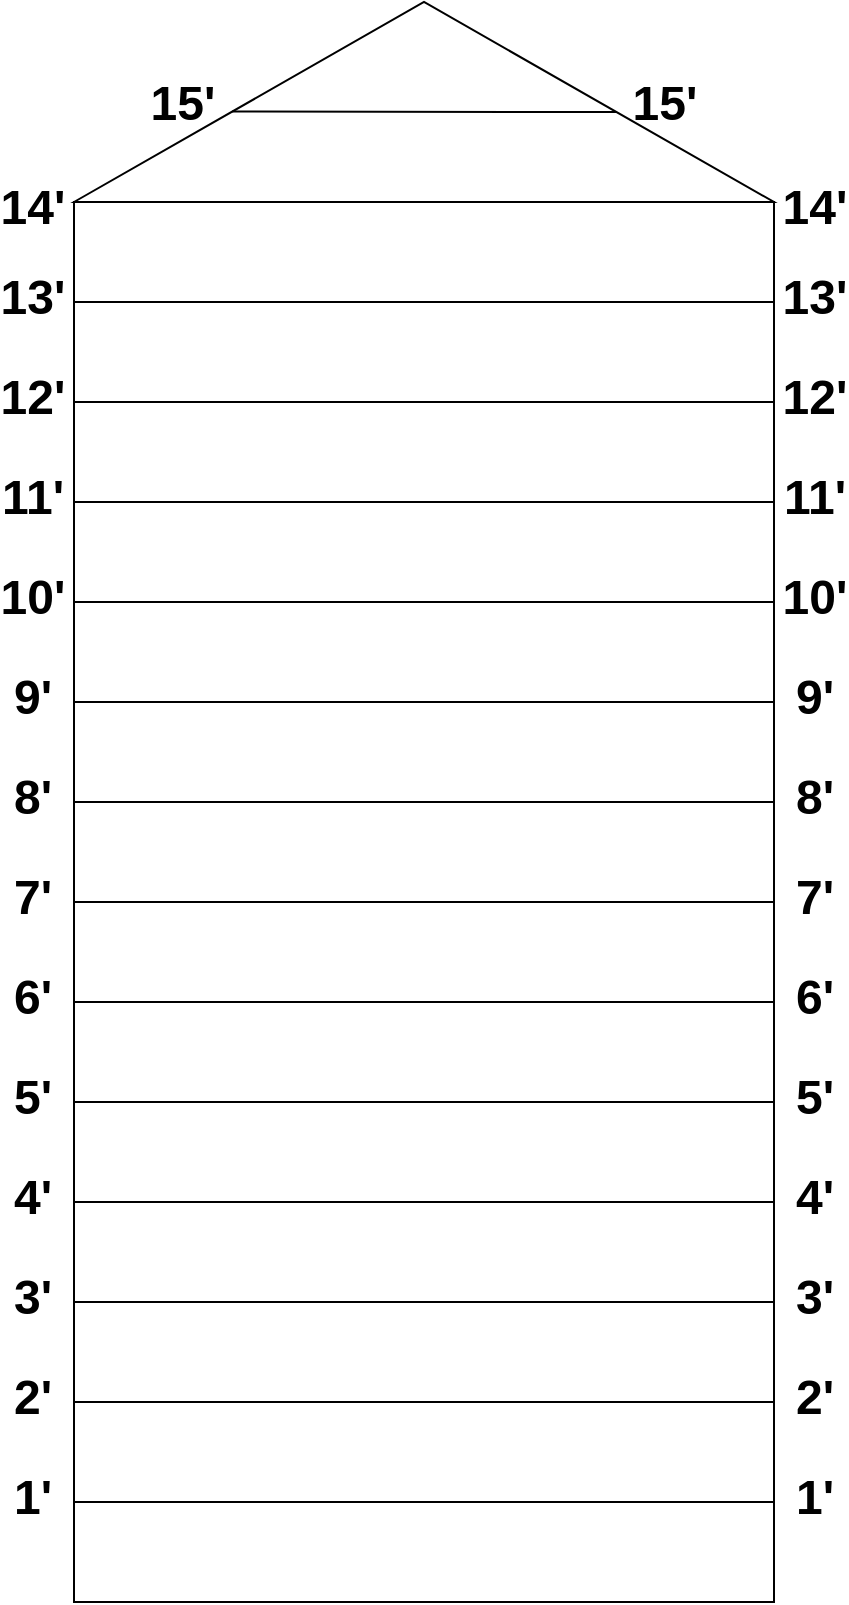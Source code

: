 <mxfile version="24.7.17">
  <diagram name="Page-1" id="X5lvkgiN3U133mV6QOkO">
    <mxGraphModel dx="1756" dy="964" grid="1" gridSize="10" guides="1" tooltips="1" connect="1" arrows="1" fold="1" page="1" pageScale="1" pageWidth="850" pageHeight="1100" math="0" shadow="0">
      <root>
        <mxCell id="0" />
        <mxCell id="1" parent="0" />
        <mxCell id="nhZHOeeMNoCa2xDWZXQW-16" value="" style="group" vertex="1" connectable="0" parent="1">
          <mxGeometry x="250" y="150" width="350" height="800" as="geometry" />
        </mxCell>
        <mxCell id="nhZHOeeMNoCa2xDWZXQW-1" value="" style="rounded=0;whiteSpace=wrap;html=1;" vertex="1" parent="nhZHOeeMNoCa2xDWZXQW-16">
          <mxGeometry y="100" width="350" height="700" as="geometry" />
        </mxCell>
        <mxCell id="nhZHOeeMNoCa2xDWZXQW-6" value="" style="triangle;whiteSpace=wrap;html=1;rotation=-90;" vertex="1" parent="nhZHOeeMNoCa2xDWZXQW-16">
          <mxGeometry x="125" y="-125" width="100" height="350" as="geometry" />
        </mxCell>
        <mxCell id="nhZHOeeMNoCa2xDWZXQW-7" value="" style="endArrow=none;html=1;rounded=0;exitX=0;exitY=0.1;exitDx=0;exitDy=0;exitPerimeter=0;entryX=1;entryY=0.102;entryDx=0;entryDy=0;entryPerimeter=0;" edge="1" parent="nhZHOeeMNoCa2xDWZXQW-16">
          <mxGeometry width="50" height="50" relative="1" as="geometry">
            <mxPoint y="150" as="sourcePoint" />
            <mxPoint x="350" y="150" as="targetPoint" />
          </mxGeometry>
        </mxCell>
        <mxCell id="nhZHOeeMNoCa2xDWZXQW-8" value="" style="endArrow=none;html=1;rounded=0;entryX=1;entryY=0.202;entryDx=0;entryDy=0;entryPerimeter=0;" edge="1" parent="nhZHOeeMNoCa2xDWZXQW-16">
          <mxGeometry width="50" height="50" relative="1" as="geometry">
            <mxPoint y="200" as="sourcePoint" />
            <mxPoint x="350" y="200" as="targetPoint" />
          </mxGeometry>
        </mxCell>
        <mxCell id="nhZHOeeMNoCa2xDWZXQW-9" value="" style="endArrow=none;html=1;rounded=0;exitX=0;exitY=0.295;exitDx=0;exitDy=0;exitPerimeter=0;entryX=1;entryY=0.296;entryDx=0;entryDy=0;entryPerimeter=0;" edge="1" parent="nhZHOeeMNoCa2xDWZXQW-16">
          <mxGeometry width="50" height="50" relative="1" as="geometry">
            <mxPoint y="250" as="sourcePoint" />
            <mxPoint x="350" y="250" as="targetPoint" />
          </mxGeometry>
        </mxCell>
        <mxCell id="nhZHOeeMNoCa2xDWZXQW-10" value="" style="endArrow=none;html=1;rounded=0;entryX=1;entryY=0.396;entryDx=0;entryDy=0;entryPerimeter=0;" edge="1" parent="nhZHOeeMNoCa2xDWZXQW-16">
          <mxGeometry width="50" height="50" relative="1" as="geometry">
            <mxPoint y="300" as="sourcePoint" />
            <mxPoint x="350" y="300" as="targetPoint" />
          </mxGeometry>
        </mxCell>
        <mxCell id="nhZHOeeMNoCa2xDWZXQW-11" value="" style="endArrow=none;html=1;rounded=0;exitX=0;exitY=0.5;exitDx=0;exitDy=0;entryX=1;entryY=0.5;entryDx=0;entryDy=0;" edge="1" parent="nhZHOeeMNoCa2xDWZXQW-16">
          <mxGeometry width="50" height="50" relative="1" as="geometry">
            <mxPoint y="350" as="sourcePoint" />
            <mxPoint x="350" y="350" as="targetPoint" />
          </mxGeometry>
        </mxCell>
        <mxCell id="nhZHOeeMNoCa2xDWZXQW-13" value="" style="endArrow=none;html=1;rounded=0;entryX=1;entryY=0.696;entryDx=0;entryDy=0;entryPerimeter=0;" edge="1" parent="nhZHOeeMNoCa2xDWZXQW-16">
          <mxGeometry width="50" height="50" relative="1" as="geometry">
            <mxPoint y="450" as="sourcePoint" />
            <mxPoint x="350" y="450" as="targetPoint" />
          </mxGeometry>
        </mxCell>
        <mxCell id="nhZHOeeMNoCa2xDWZXQW-14" value="" style="endArrow=none;html=1;rounded=0;entryX=1;entryY=0.796;entryDx=0;entryDy=0;entryPerimeter=0;exitX=0;exitY=0.797;exitDx=0;exitDy=0;exitPerimeter=0;" edge="1" parent="nhZHOeeMNoCa2xDWZXQW-16">
          <mxGeometry width="50" height="50" relative="1" as="geometry">
            <mxPoint y="500" as="sourcePoint" />
            <mxPoint x="350" y="500" as="targetPoint" />
          </mxGeometry>
        </mxCell>
        <mxCell id="nhZHOeeMNoCa2xDWZXQW-15" value="" style="endArrow=none;html=1;rounded=0;exitX=0;exitY=0.895;exitDx=0;exitDy=0;exitPerimeter=0;" edge="1" parent="nhZHOeeMNoCa2xDWZXQW-16">
          <mxGeometry width="50" height="50" relative="1" as="geometry">
            <mxPoint y="550" as="sourcePoint" />
            <mxPoint x="350" y="550" as="targetPoint" />
          </mxGeometry>
        </mxCell>
        <mxCell id="nhZHOeeMNoCa2xDWZXQW-29" value="" style="endArrow=none;html=1;rounded=0;exitX=0;exitY=0.5;exitDx=0;exitDy=0;entryX=1;entryY=0.5;entryDx=0;entryDy=0;" edge="1" parent="nhZHOeeMNoCa2xDWZXQW-16">
          <mxGeometry width="50" height="50" relative="1" as="geometry">
            <mxPoint y="400" as="sourcePoint" />
            <mxPoint x="350" y="400" as="targetPoint" />
          </mxGeometry>
        </mxCell>
        <mxCell id="nhZHOeeMNoCa2xDWZXQW-30" value="" style="endArrow=none;html=1;rounded=0;exitX=0;exitY=0.895;exitDx=0;exitDy=0;exitPerimeter=0;" edge="1" parent="nhZHOeeMNoCa2xDWZXQW-16">
          <mxGeometry width="50" height="50" relative="1" as="geometry">
            <mxPoint y="600" as="sourcePoint" />
            <mxPoint x="350" y="600" as="targetPoint" />
          </mxGeometry>
        </mxCell>
        <mxCell id="nhZHOeeMNoCa2xDWZXQW-31" value="" style="endArrow=none;html=1;rounded=0;exitX=0;exitY=0.895;exitDx=0;exitDy=0;exitPerimeter=0;" edge="1" parent="nhZHOeeMNoCa2xDWZXQW-16">
          <mxGeometry width="50" height="50" relative="1" as="geometry">
            <mxPoint y="650" as="sourcePoint" />
            <mxPoint x="350" y="650" as="targetPoint" />
          </mxGeometry>
        </mxCell>
        <mxCell id="nhZHOeeMNoCa2xDWZXQW-32" value="" style="endArrow=none;html=1;rounded=0;exitX=0;exitY=0.895;exitDx=0;exitDy=0;exitPerimeter=0;" edge="1" parent="nhZHOeeMNoCa2xDWZXQW-16">
          <mxGeometry width="50" height="50" relative="1" as="geometry">
            <mxPoint y="700" as="sourcePoint" />
            <mxPoint x="350" y="700" as="targetPoint" />
          </mxGeometry>
        </mxCell>
        <mxCell id="nhZHOeeMNoCa2xDWZXQW-33" value="" style="endArrow=none;html=1;rounded=0;exitX=0;exitY=0.895;exitDx=0;exitDy=0;exitPerimeter=0;" edge="1" parent="nhZHOeeMNoCa2xDWZXQW-16">
          <mxGeometry width="50" height="50" relative="1" as="geometry">
            <mxPoint y="750" as="sourcePoint" />
            <mxPoint x="350" y="750" as="targetPoint" />
          </mxGeometry>
        </mxCell>
        <mxCell id="nhZHOeeMNoCa2xDWZXQW-50" value="" style="endArrow=none;html=1;rounded=0;exitX=0.452;exitY=0.226;exitDx=0;exitDy=0;exitPerimeter=0;entryX=0.45;entryY=0.775;entryDx=0;entryDy=0;entryPerimeter=0;" edge="1" parent="nhZHOeeMNoCa2xDWZXQW-16" source="nhZHOeeMNoCa2xDWZXQW-6" target="nhZHOeeMNoCa2xDWZXQW-6">
          <mxGeometry width="50" height="50" relative="1" as="geometry">
            <mxPoint x="80" y="55" as="sourcePoint" />
            <mxPoint x="270" y="55" as="targetPoint" />
          </mxGeometry>
        </mxCell>
        <mxCell id="nhZHOeeMNoCa2xDWZXQW-51" value="&lt;font style=&quot;font-size: 24px;&quot;&gt;15&#39;&lt;/font&gt;" style="text;strokeColor=none;align=center;fillColor=none;html=1;verticalAlign=middle;whiteSpace=wrap;rounded=0;fontStyle=1" vertex="1" parent="nhZHOeeMNoCa2xDWZXQW-16">
          <mxGeometry x="47" y="43" width="15" height="15" as="geometry" />
        </mxCell>
        <mxCell id="nhZHOeeMNoCa2xDWZXQW-52" value="&lt;font style=&quot;font-size: 24px;&quot;&gt;15&#39;&lt;/font&gt;" style="text;strokeColor=none;align=center;fillColor=none;html=1;verticalAlign=middle;whiteSpace=wrap;rounded=0;fontStyle=1" vertex="1" parent="nhZHOeeMNoCa2xDWZXQW-16">
          <mxGeometry x="288" y="43" width="15" height="15" as="geometry" />
        </mxCell>
        <mxCell id="nhZHOeeMNoCa2xDWZXQW-53" value="" style="group" connectable="0" vertex="1" parent="1">
          <mxGeometry x="230" y="150" width="390" height="800" as="geometry" />
        </mxCell>
        <mxCell id="nhZHOeeMNoCa2xDWZXQW-17" value="&lt;font style=&quot;font-size: 24px;&quot;&gt;1&#39;&lt;/font&gt;" style="text;strokeColor=none;align=center;fillColor=none;html=1;verticalAlign=middle;whiteSpace=wrap;rounded=0;fontStyle=1" vertex="1" parent="1">
          <mxGeometry x="222" y="890" width="15" height="15" as="geometry" />
        </mxCell>
        <mxCell id="nhZHOeeMNoCa2xDWZXQW-18" value="&lt;font style=&quot;font-size: 24px;&quot;&gt;1&#39;&lt;/font&gt;" style="text;strokeColor=none;align=center;fillColor=none;html=1;verticalAlign=middle;whiteSpace=wrap;rounded=0;fontStyle=1" vertex="1" parent="1">
          <mxGeometry x="613" y="890" width="15" height="15" as="geometry" />
        </mxCell>
        <mxCell id="nhZHOeeMNoCa2xDWZXQW-19" value="&lt;font style=&quot;font-size: 24px;&quot;&gt;2&#39;&lt;/font&gt;" style="text;strokeColor=none;align=center;fillColor=none;html=1;verticalAlign=middle;whiteSpace=wrap;rounded=0;fontStyle=1" vertex="1" parent="1">
          <mxGeometry x="222" y="840" width="15" height="15" as="geometry" />
        </mxCell>
        <mxCell id="nhZHOeeMNoCa2xDWZXQW-20" value="&lt;font style=&quot;font-size: 24px;&quot;&gt;2&#39;&lt;/font&gt;" style="text;strokeColor=none;align=center;fillColor=none;html=1;verticalAlign=middle;whiteSpace=wrap;rounded=0;fontStyle=1" vertex="1" parent="1">
          <mxGeometry x="613" y="840" width="15" height="15" as="geometry" />
        </mxCell>
        <mxCell id="nhZHOeeMNoCa2xDWZXQW-21" value="&lt;font style=&quot;font-size: 24px;&quot;&gt;3&#39;&lt;/font&gt;" style="text;strokeColor=none;align=center;fillColor=none;html=1;verticalAlign=middle;whiteSpace=wrap;rounded=0;fontStyle=1" vertex="1" parent="1">
          <mxGeometry x="222" y="790" width="15" height="15" as="geometry" />
        </mxCell>
        <mxCell id="nhZHOeeMNoCa2xDWZXQW-22" value="&lt;font style=&quot;font-size: 24px;&quot;&gt;3&#39;&lt;/font&gt;" style="text;strokeColor=none;align=center;fillColor=none;html=1;verticalAlign=middle;whiteSpace=wrap;rounded=0;fontStyle=1" vertex="1" parent="1">
          <mxGeometry x="613" y="790" width="15" height="15" as="geometry" />
        </mxCell>
        <mxCell id="nhZHOeeMNoCa2xDWZXQW-23" value="&lt;font style=&quot;font-size: 24px;&quot;&gt;4&#39;&lt;/font&gt;" style="text;strokeColor=none;align=center;fillColor=none;html=1;verticalAlign=middle;whiteSpace=wrap;rounded=0;fontStyle=1" vertex="1" parent="1">
          <mxGeometry x="222" y="740" width="15" height="15" as="geometry" />
        </mxCell>
        <mxCell id="nhZHOeeMNoCa2xDWZXQW-24" value="&lt;font style=&quot;font-size: 24px;&quot;&gt;4&#39;&lt;/font&gt;" style="text;strokeColor=none;align=center;fillColor=none;html=1;verticalAlign=middle;whiteSpace=wrap;rounded=0;fontStyle=1" vertex="1" parent="1">
          <mxGeometry x="613" y="740" width="15" height="15" as="geometry" />
        </mxCell>
        <mxCell id="nhZHOeeMNoCa2xDWZXQW-25" value="&lt;font style=&quot;font-size: 24px;&quot;&gt;5&#39;&lt;/font&gt;" style="text;strokeColor=none;align=center;fillColor=none;html=1;verticalAlign=middle;whiteSpace=wrap;rounded=0;fontStyle=1" vertex="1" parent="1">
          <mxGeometry x="222" y="690" width="15" height="15" as="geometry" />
        </mxCell>
        <mxCell id="nhZHOeeMNoCa2xDWZXQW-26" value="&lt;font style=&quot;font-size: 24px;&quot;&gt;5&#39;&lt;/font&gt;" style="text;strokeColor=none;align=center;fillColor=none;html=1;verticalAlign=middle;whiteSpace=wrap;rounded=0;fontStyle=1" vertex="1" parent="1">
          <mxGeometry x="613" y="690" width="15" height="15" as="geometry" />
        </mxCell>
        <mxCell id="nhZHOeeMNoCa2xDWZXQW-27" value="&lt;font style=&quot;font-size: 24px;&quot;&gt;6&#39;&lt;/font&gt;" style="text;strokeColor=none;align=center;fillColor=none;html=1;verticalAlign=middle;whiteSpace=wrap;rounded=0;fontStyle=1" vertex="1" parent="1">
          <mxGeometry x="222" y="640" width="15" height="15" as="geometry" />
        </mxCell>
        <mxCell id="nhZHOeeMNoCa2xDWZXQW-28" value="&lt;font style=&quot;font-size: 24px;&quot;&gt;6&#39;&lt;/font&gt;" style="text;strokeColor=none;align=center;fillColor=none;html=1;verticalAlign=middle;whiteSpace=wrap;rounded=0;fontStyle=1" vertex="1" parent="1">
          <mxGeometry x="613" y="640" width="15" height="15" as="geometry" />
        </mxCell>
        <mxCell id="nhZHOeeMNoCa2xDWZXQW-34" value="&lt;font style=&quot;font-size: 24px;&quot;&gt;7&#39;&lt;/font&gt;" style="text;strokeColor=none;align=center;fillColor=none;html=1;verticalAlign=middle;whiteSpace=wrap;rounded=0;fontStyle=1" vertex="1" parent="1">
          <mxGeometry x="222" y="590" width="15" height="15" as="geometry" />
        </mxCell>
        <mxCell id="nhZHOeeMNoCa2xDWZXQW-35" value="&lt;font style=&quot;font-size: 24px;&quot;&gt;7&#39;&lt;/font&gt;" style="text;strokeColor=none;align=center;fillColor=none;html=1;verticalAlign=middle;whiteSpace=wrap;rounded=0;fontStyle=1" vertex="1" parent="1">
          <mxGeometry x="613" y="590" width="15" height="15" as="geometry" />
        </mxCell>
        <mxCell id="nhZHOeeMNoCa2xDWZXQW-36" value="&lt;font style=&quot;font-size: 24px;&quot;&gt;8&#39;&lt;/font&gt;" style="text;strokeColor=none;align=center;fillColor=none;html=1;verticalAlign=middle;whiteSpace=wrap;rounded=0;fontStyle=1" vertex="1" parent="1">
          <mxGeometry x="222" y="540" width="15" height="15" as="geometry" />
        </mxCell>
        <mxCell id="nhZHOeeMNoCa2xDWZXQW-37" value="&lt;font style=&quot;font-size: 24px;&quot;&gt;8&#39;&lt;/font&gt;" style="text;strokeColor=none;align=center;fillColor=none;html=1;verticalAlign=middle;whiteSpace=wrap;rounded=0;fontStyle=1" vertex="1" parent="1">
          <mxGeometry x="613" y="540" width="15" height="15" as="geometry" />
        </mxCell>
        <mxCell id="nhZHOeeMNoCa2xDWZXQW-38" value="&lt;font style=&quot;font-size: 24px;&quot;&gt;9&#39;&lt;/font&gt;" style="text;strokeColor=none;align=center;fillColor=none;html=1;verticalAlign=middle;whiteSpace=wrap;rounded=0;fontStyle=1" vertex="1" parent="1">
          <mxGeometry x="222" y="490" width="15" height="15" as="geometry" />
        </mxCell>
        <mxCell id="nhZHOeeMNoCa2xDWZXQW-39" value="&lt;font style=&quot;font-size: 24px;&quot;&gt;9&#39;&lt;/font&gt;" style="text;strokeColor=none;align=center;fillColor=none;html=1;verticalAlign=middle;whiteSpace=wrap;rounded=0;fontStyle=1" vertex="1" parent="1">
          <mxGeometry x="613" y="490" width="15" height="15" as="geometry" />
        </mxCell>
        <mxCell id="nhZHOeeMNoCa2xDWZXQW-40" value="&lt;font style=&quot;font-size: 24px;&quot;&gt;10&#39;&lt;/font&gt;" style="text;strokeColor=none;align=center;fillColor=none;html=1;verticalAlign=middle;whiteSpace=wrap;rounded=0;fontStyle=1" vertex="1" parent="1">
          <mxGeometry x="222" y="440" width="15" height="15" as="geometry" />
        </mxCell>
        <mxCell id="nhZHOeeMNoCa2xDWZXQW-41" value="&lt;font style=&quot;font-size: 24px;&quot;&gt;10&#39;&lt;/font&gt;" style="text;strokeColor=none;align=center;fillColor=none;html=1;verticalAlign=middle;whiteSpace=wrap;rounded=0;fontStyle=1" vertex="1" parent="1">
          <mxGeometry x="613" y="440" width="15" height="15" as="geometry" />
        </mxCell>
        <mxCell id="nhZHOeeMNoCa2xDWZXQW-42" value="&lt;font style=&quot;font-size: 24px;&quot;&gt;11&#39;&lt;/font&gt;" style="text;strokeColor=none;align=center;fillColor=none;html=1;verticalAlign=middle;whiteSpace=wrap;rounded=0;fontStyle=1" vertex="1" parent="1">
          <mxGeometry x="222" y="390" width="15" height="15" as="geometry" />
        </mxCell>
        <mxCell id="nhZHOeeMNoCa2xDWZXQW-43" value="&lt;font style=&quot;font-size: 24px;&quot;&gt;11&#39;&lt;/font&gt;" style="text;strokeColor=none;align=center;fillColor=none;html=1;verticalAlign=middle;whiteSpace=wrap;rounded=0;fontStyle=1" vertex="1" parent="1">
          <mxGeometry x="613" y="390" width="15" height="15" as="geometry" />
        </mxCell>
        <mxCell id="nhZHOeeMNoCa2xDWZXQW-44" value="&lt;font style=&quot;font-size: 24px;&quot;&gt;12&#39;&lt;/font&gt;" style="text;strokeColor=none;align=center;fillColor=none;html=1;verticalAlign=middle;whiteSpace=wrap;rounded=0;fontStyle=1" vertex="1" parent="1">
          <mxGeometry x="222" y="340" width="15" height="15" as="geometry" />
        </mxCell>
        <mxCell id="nhZHOeeMNoCa2xDWZXQW-45" value="&lt;font style=&quot;font-size: 24px;&quot;&gt;12&#39;&lt;/font&gt;" style="text;strokeColor=none;align=center;fillColor=none;html=1;verticalAlign=middle;whiteSpace=wrap;rounded=0;fontStyle=1" vertex="1" parent="1">
          <mxGeometry x="613" y="340" width="15" height="15" as="geometry" />
        </mxCell>
        <mxCell id="nhZHOeeMNoCa2xDWZXQW-46" value="&lt;font style=&quot;font-size: 24px;&quot;&gt;13&#39;&lt;/font&gt;" style="text;strokeColor=none;align=center;fillColor=none;html=1;verticalAlign=middle;whiteSpace=wrap;rounded=0;fontStyle=1" vertex="1" parent="1">
          <mxGeometry x="222" y="290" width="15" height="15" as="geometry" />
        </mxCell>
        <mxCell id="nhZHOeeMNoCa2xDWZXQW-47" value="&lt;font style=&quot;font-size: 24px;&quot;&gt;13&#39;&lt;/font&gt;" style="text;strokeColor=none;align=center;fillColor=none;html=1;verticalAlign=middle;whiteSpace=wrap;rounded=0;fontStyle=1" vertex="1" parent="1">
          <mxGeometry x="613" y="290" width="15" height="15" as="geometry" />
        </mxCell>
        <mxCell id="nhZHOeeMNoCa2xDWZXQW-48" value="&lt;font style=&quot;font-size: 24px;&quot;&gt;14&#39;&lt;/font&gt;" style="text;strokeColor=none;align=center;fillColor=none;html=1;verticalAlign=middle;whiteSpace=wrap;rounded=0;fontStyle=1" vertex="1" parent="1">
          <mxGeometry x="222" y="245" width="15" height="15" as="geometry" />
        </mxCell>
        <mxCell id="nhZHOeeMNoCa2xDWZXQW-49" value="&lt;font style=&quot;font-size: 24px;&quot;&gt;14&#39;&lt;/font&gt;" style="text;strokeColor=none;align=center;fillColor=none;html=1;verticalAlign=middle;whiteSpace=wrap;rounded=0;fontStyle=1" vertex="1" parent="1">
          <mxGeometry x="613" y="245" width="15" height="15" as="geometry" />
        </mxCell>
      </root>
    </mxGraphModel>
  </diagram>
</mxfile>
